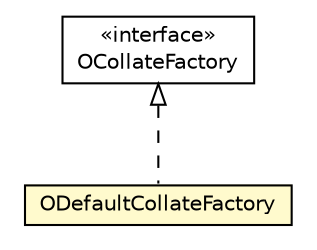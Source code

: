 #!/usr/local/bin/dot
#
# Class diagram 
# Generated by UMLGraph version R5_6-24-gf6e263 (http://www.umlgraph.org/)
#

digraph G {
	edge [fontname="Helvetica",fontsize=10,labelfontname="Helvetica",labelfontsize=10];
	node [fontname="Helvetica",fontsize=10,shape=plaintext];
	nodesep=0.25;
	ranksep=0.5;
	// com.orientechnologies.orient.core.collate.ODefaultCollateFactory
	c1421467 [label=<<table title="com.orientechnologies.orient.core.collate.ODefaultCollateFactory" border="0" cellborder="1" cellspacing="0" cellpadding="2" port="p" bgcolor="lemonChiffon" href="./ODefaultCollateFactory.html">
		<tr><td><table border="0" cellspacing="0" cellpadding="1">
<tr><td align="center" balign="center"> ODefaultCollateFactory </td></tr>
		</table></td></tr>
		</table>>, URL="./ODefaultCollateFactory.html", fontname="Helvetica", fontcolor="black", fontsize=10.0];
	// com.orientechnologies.orient.core.collate.OCollateFactory
	c1421469 [label=<<table title="com.orientechnologies.orient.core.collate.OCollateFactory" border="0" cellborder="1" cellspacing="0" cellpadding="2" port="p" href="./OCollateFactory.html">
		<tr><td><table border="0" cellspacing="0" cellpadding="1">
<tr><td align="center" balign="center"> &#171;interface&#187; </td></tr>
<tr><td align="center" balign="center"> OCollateFactory </td></tr>
		</table></td></tr>
		</table>>, URL="./OCollateFactory.html", fontname="Helvetica", fontcolor="black", fontsize=10.0];
	//com.orientechnologies.orient.core.collate.ODefaultCollateFactory implements com.orientechnologies.orient.core.collate.OCollateFactory
	c1421469:p -> c1421467:p [dir=back,arrowtail=empty,style=dashed];
}

